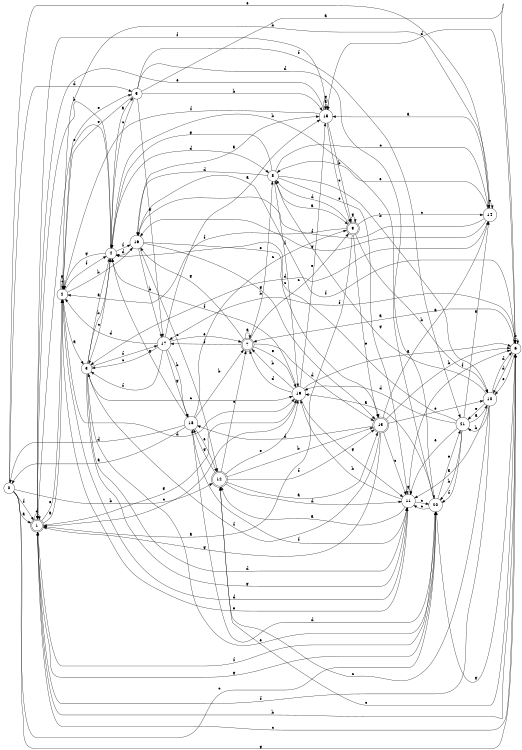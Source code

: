 digraph n18_6 {
__start0 [label="" shape="none"];

rankdir=LR;
size="8,5";

s0 [style="filled", color="black", fillcolor="white" shape="circle", label="0"];
s1 [style="rounded,filled", color="black", fillcolor="white" shape="doublecircle", label="1"];
s2 [style="filled", color="black", fillcolor="white" shape="circle", label="2"];
s3 [style="filled", color="black", fillcolor="white" shape="circle", label="3"];
s4 [style="filled", color="black", fillcolor="white" shape="circle", label="4"];
s5 [style="filled", color="black", fillcolor="white" shape="circle", label="5"];
s6 [style="filled", color="black", fillcolor="white" shape="circle", label="6"];
s7 [style="rounded,filled", color="black", fillcolor="white" shape="doublecircle", label="7"];
s8 [style="filled", color="black", fillcolor="white" shape="circle", label="8"];
s9 [style="rounded,filled", color="black", fillcolor="white" shape="doublecircle", label="9"];
s10 [style="filled", color="black", fillcolor="white" shape="circle", label="10"];
s11 [style="filled", color="black", fillcolor="white" shape="circle", label="11"];
s12 [style="rounded,filled", color="black", fillcolor="white" shape="doublecircle", label="12"];
s13 [style="rounded,filled", color="black", fillcolor="white" shape="doublecircle", label="13"];
s14 [style="filled", color="black", fillcolor="white" shape="circle", label="14"];
s15 [style="filled", color="black", fillcolor="white" shape="circle", label="15"];
s16 [style="filled", color="black", fillcolor="white" shape="circle", label="16"];
s17 [style="filled", color="black", fillcolor="white" shape="circle", label="17"];
s18 [style="filled", color="black", fillcolor="white" shape="circle", label="18"];
s19 [style="filled", color="black", fillcolor="white" shape="circle", label="19"];
s20 [style="filled", color="black", fillcolor="white" shape="circle", label="20"];
s21 [style="filled", color="black", fillcolor="white" shape="circle", label="21"];
s0 -> s1 [label="a"];
s0 -> s12 [label="b"];
s0 -> s20 [label="c"];
s0 -> s5 [label="d"];
s0 -> s14 [label="e"];
s0 -> s1 [label="f"];
s0 -> s6 [label="g"];
s1 -> s2 [label="a"];
s1 -> s6 [label="b"];
s1 -> s6 [label="c"];
s1 -> s1 [label="d"];
s1 -> s2 [label="e"];
s1 -> s15 [label="f"];
s1 -> s19 [label="g"];
s2 -> s3 [label="a"];
s2 -> s16 [label="b"];
s2 -> s2 [label="c"];
s2 -> s19 [label="d"];
s2 -> s5 [label="e"];
s2 -> s4 [label="f"];
s2 -> s2 [label="g"];
s3 -> s4 [label="a"];
s3 -> s4 [label="b"];
s3 -> s19 [label="c"];
s3 -> s11 [label="d"];
s3 -> s20 [label="e"];
s3 -> s17 [label="f"];
s3 -> s11 [label="g"];
s4 -> s5 [label="a"];
s4 -> s1 [label="b"];
s4 -> s3 [label="c"];
s4 -> s8 [label="d"];
s4 -> s1 [label="e"];
s4 -> s16 [label="f"];
s4 -> s2 [label="g"];
s5 -> s6 [label="a"];
s5 -> s15 [label="b"];
s5 -> s4 [label="c"];
s5 -> s20 [label="d"];
s5 -> s2 [label="e"];
s5 -> s21 [label="f"];
s5 -> s17 [label="g"];
s6 -> s7 [label="a"];
s6 -> s6 [label="b"];
s6 -> s12 [label="c"];
s6 -> s10 [label="d"];
s6 -> s10 [label="e"];
s6 -> s17 [label="f"];
s6 -> s20 [label="g"];
s7 -> s7 [label="a"];
s7 -> s8 [label="b"];
s7 -> s9 [label="c"];
s7 -> s13 [label="d"];
s7 -> s19 [label="e"];
s7 -> s17 [label="f"];
s7 -> s16 [label="g"];
s8 -> s9 [label="a"];
s8 -> s10 [label="b"];
s8 -> s14 [label="c"];
s8 -> s16 [label="d"];
s8 -> s11 [label="e"];
s8 -> s19 [label="f"];
s8 -> s4 [label="g"];
s9 -> s1 [label="a"];
s9 -> s10 [label="b"];
s9 -> s14 [label="c"];
s9 -> s8 [label="d"];
s9 -> s13 [label="e"];
s9 -> s2 [label="f"];
s9 -> s9 [label="g"];
s10 -> s11 [label="a"];
s10 -> s21 [label="b"];
s10 -> s12 [label="c"];
s10 -> s6 [label="d"];
s10 -> s21 [label="e"];
s10 -> s1 [label="f"];
s10 -> s8 [label="g"];
s11 -> s12 [label="a"];
s11 -> s19 [label="b"];
s11 -> s20 [label="c"];
s11 -> s2 [label="d"];
s11 -> s2 [label="e"];
s11 -> s6 [label="f"];
s11 -> s11 [label="g"];
s12 -> s13 [label="a"];
s12 -> s13 [label="b"];
s12 -> s7 [label="c"];
s12 -> s11 [label="d"];
s12 -> s19 [label="e"];
s12 -> s13 [label="f"];
s12 -> s18 [label="g"];
s13 -> s14 [label="a"];
s13 -> s6 [label="b"];
s13 -> s11 [label="c"];
s13 -> s18 [label="d"];
s13 -> s10 [label="e"];
s13 -> s3 [label="f"];
s13 -> s1 [label="g"];
s14 -> s15 [label="a"];
s14 -> s2 [label="b"];
s14 -> s14 [label="c"];
s14 -> s3 [label="d"];
s14 -> s8 [label="e"];
s14 -> s16 [label="f"];
s14 -> s16 [label="g"];
s15 -> s15 [label="a"];
s15 -> s9 [label="b"];
s15 -> s9 [label="c"];
s15 -> s6 [label="d"];
s15 -> s1 [label="e"];
s15 -> s2 [label="f"];
s15 -> s15 [label="g"];
s16 -> s15 [label="a"];
s16 -> s17 [label="b"];
s16 -> s12 [label="c"];
s16 -> s4 [label="d"];
s16 -> s13 [label="e"];
s16 -> s6 [label="f"];
s16 -> s13 [label="g"];
s17 -> s15 [label="a"];
s17 -> s18 [label="b"];
s17 -> s3 [label="c"];
s17 -> s2 [label="d"];
s17 -> s7 [label="e"];
s17 -> s3 [label="f"];
s17 -> s18 [label="g"];
s18 -> s0 [label="a"];
s18 -> s7 [label="b"];
s18 -> s9 [label="c"];
s18 -> s0 [label="d"];
s18 -> s12 [label="e"];
s18 -> s11 [label="f"];
s18 -> s4 [label="g"];
s19 -> s6 [label="a"];
s19 -> s7 [label="b"];
s19 -> s1 [label="c"];
s19 -> s7 [label="d"];
s19 -> s15 [label="e"];
s19 -> s4 [label="f"];
s19 -> s11 [label="g"];
s20 -> s19 [label="a"];
s20 -> s4 [label="b"];
s20 -> s11 [label="c"];
s20 -> s18 [label="d"];
s20 -> s21 [label="e"];
s20 -> s1 [label="f"];
s20 -> s1 [label="g"];
s21 -> s10 [label="a"];
s21 -> s20 [label="b"];
s21 -> s4 [label="c"];
s21 -> s19 [label="d"];
s21 -> s11 [label="e"];
s21 -> s20 [label="f"];
s21 -> s14 [label="g"];

}